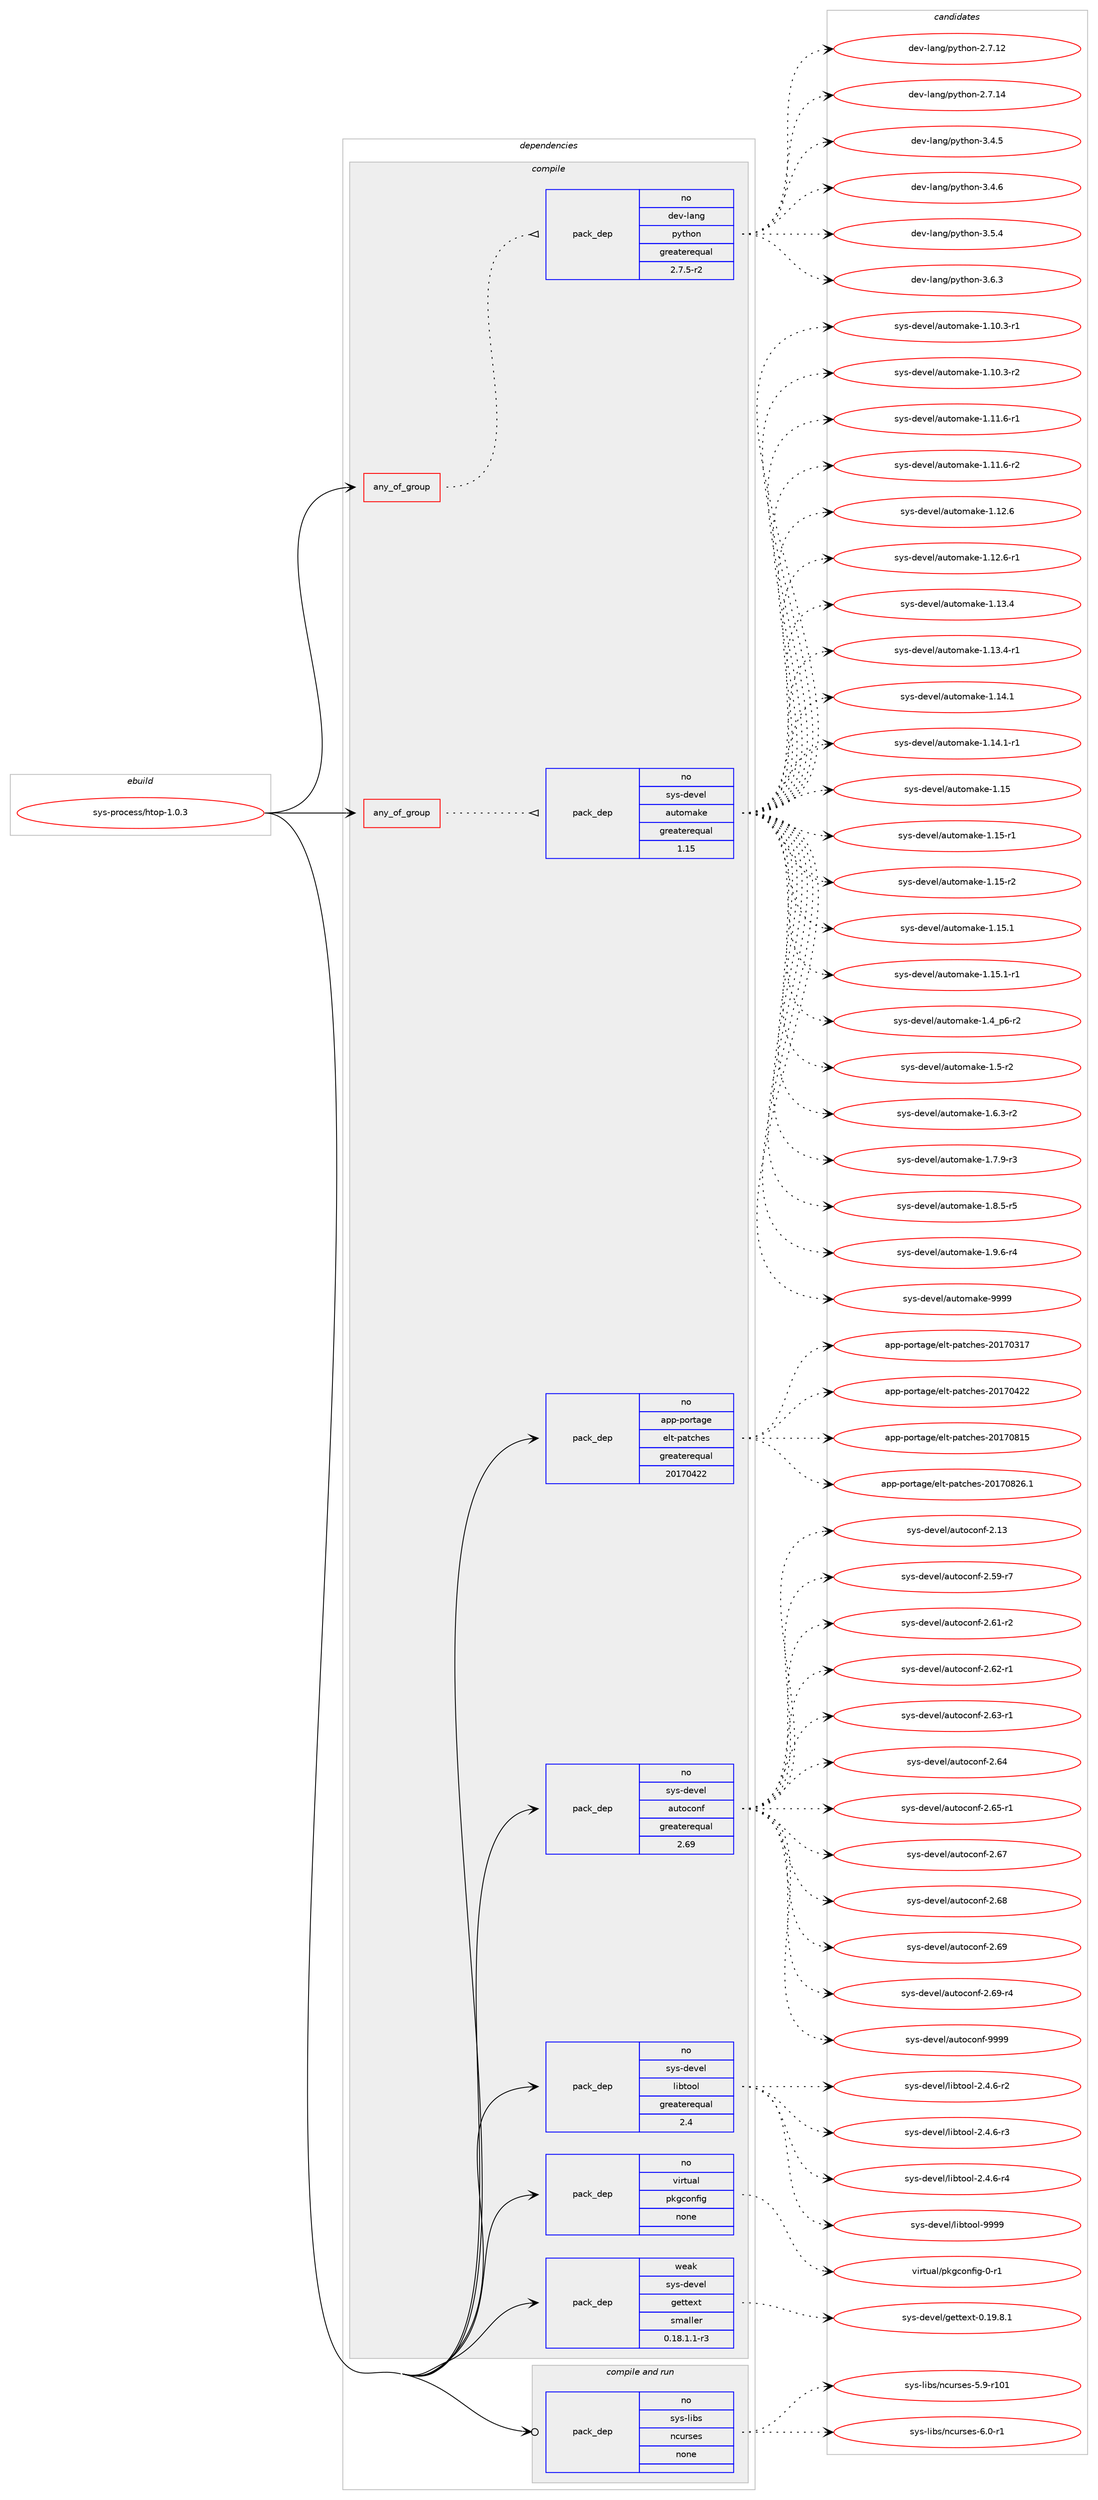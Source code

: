 digraph prolog {

# *************
# Graph options
# *************

newrank=true;
concentrate=true;
compound=true;
graph [rankdir=LR,fontname=Helvetica,fontsize=10,ranksep=1.5];#, ranksep=2.5, nodesep=0.2];
edge  [arrowhead=vee];
node  [fontname=Helvetica,fontsize=10];

# **********
# The ebuild
# **********

subgraph cluster_leftcol {
color=gray;
rank=same;
label=<<i>ebuild</i>>;
id [label="sys-process/htop-1.0.3", color=red, width=4, href="../sys-process/htop-1.0.3.svg"];
}

# ****************
# The dependencies
# ****************

subgraph cluster_midcol {
color=gray;
label=<<i>dependencies</i>>;
subgraph cluster_compile {
fillcolor="#eeeeee";
style=filled;
label=<<i>compile</i>>;
subgraph any8502 {
dependency496898 [label=<<TABLE BORDER="0" CELLBORDER="1" CELLSPACING="0" CELLPADDING="4"><TR><TD CELLPADDING="10">any_of_group</TD></TR></TABLE>>, shape=none, color=red];subgraph pack369297 {
dependency496899 [label=<<TABLE BORDER="0" CELLBORDER="1" CELLSPACING="0" CELLPADDING="4" WIDTH="220"><TR><TD ROWSPAN="6" CELLPADDING="30">pack_dep</TD></TR><TR><TD WIDTH="110">no</TD></TR><TR><TD>dev-lang</TD></TR><TR><TD>python</TD></TR><TR><TD>greaterequal</TD></TR><TR><TD>2.7.5-r2</TD></TR></TABLE>>, shape=none, color=blue];
}
dependency496898:e -> dependency496899:w [weight=20,style="dotted",arrowhead="oinv"];
}
id:e -> dependency496898:w [weight=20,style="solid",arrowhead="vee"];
subgraph any8503 {
dependency496900 [label=<<TABLE BORDER="0" CELLBORDER="1" CELLSPACING="0" CELLPADDING="4"><TR><TD CELLPADDING="10">any_of_group</TD></TR></TABLE>>, shape=none, color=red];subgraph pack369298 {
dependency496901 [label=<<TABLE BORDER="0" CELLBORDER="1" CELLSPACING="0" CELLPADDING="4" WIDTH="220"><TR><TD ROWSPAN="6" CELLPADDING="30">pack_dep</TD></TR><TR><TD WIDTH="110">no</TD></TR><TR><TD>sys-devel</TD></TR><TR><TD>automake</TD></TR><TR><TD>greaterequal</TD></TR><TR><TD>1.15</TD></TR></TABLE>>, shape=none, color=blue];
}
dependency496900:e -> dependency496901:w [weight=20,style="dotted",arrowhead="oinv"];
}
id:e -> dependency496900:w [weight=20,style="solid",arrowhead="vee"];
subgraph pack369299 {
dependency496902 [label=<<TABLE BORDER="0" CELLBORDER="1" CELLSPACING="0" CELLPADDING="4" WIDTH="220"><TR><TD ROWSPAN="6" CELLPADDING="30">pack_dep</TD></TR><TR><TD WIDTH="110">no</TD></TR><TR><TD>app-portage</TD></TR><TR><TD>elt-patches</TD></TR><TR><TD>greaterequal</TD></TR><TR><TD>20170422</TD></TR></TABLE>>, shape=none, color=blue];
}
id:e -> dependency496902:w [weight=20,style="solid",arrowhead="vee"];
subgraph pack369300 {
dependency496903 [label=<<TABLE BORDER="0" CELLBORDER="1" CELLSPACING="0" CELLPADDING="4" WIDTH="220"><TR><TD ROWSPAN="6" CELLPADDING="30">pack_dep</TD></TR><TR><TD WIDTH="110">no</TD></TR><TR><TD>sys-devel</TD></TR><TR><TD>autoconf</TD></TR><TR><TD>greaterequal</TD></TR><TR><TD>2.69</TD></TR></TABLE>>, shape=none, color=blue];
}
id:e -> dependency496903:w [weight=20,style="solid",arrowhead="vee"];
subgraph pack369301 {
dependency496904 [label=<<TABLE BORDER="0" CELLBORDER="1" CELLSPACING="0" CELLPADDING="4" WIDTH="220"><TR><TD ROWSPAN="6" CELLPADDING="30">pack_dep</TD></TR><TR><TD WIDTH="110">no</TD></TR><TR><TD>sys-devel</TD></TR><TR><TD>libtool</TD></TR><TR><TD>greaterequal</TD></TR><TR><TD>2.4</TD></TR></TABLE>>, shape=none, color=blue];
}
id:e -> dependency496904:w [weight=20,style="solid",arrowhead="vee"];
subgraph pack369302 {
dependency496905 [label=<<TABLE BORDER="0" CELLBORDER="1" CELLSPACING="0" CELLPADDING="4" WIDTH="220"><TR><TD ROWSPAN="6" CELLPADDING="30">pack_dep</TD></TR><TR><TD WIDTH="110">no</TD></TR><TR><TD>virtual</TD></TR><TR><TD>pkgconfig</TD></TR><TR><TD>none</TD></TR><TR><TD></TD></TR></TABLE>>, shape=none, color=blue];
}
id:e -> dependency496905:w [weight=20,style="solid",arrowhead="vee"];
subgraph pack369303 {
dependency496906 [label=<<TABLE BORDER="0" CELLBORDER="1" CELLSPACING="0" CELLPADDING="4" WIDTH="220"><TR><TD ROWSPAN="6" CELLPADDING="30">pack_dep</TD></TR><TR><TD WIDTH="110">weak</TD></TR><TR><TD>sys-devel</TD></TR><TR><TD>gettext</TD></TR><TR><TD>smaller</TD></TR><TR><TD>0.18.1.1-r3</TD></TR></TABLE>>, shape=none, color=blue];
}
id:e -> dependency496906:w [weight=20,style="solid",arrowhead="vee"];
}
subgraph cluster_compileandrun {
fillcolor="#eeeeee";
style=filled;
label=<<i>compile and run</i>>;
subgraph pack369304 {
dependency496907 [label=<<TABLE BORDER="0" CELLBORDER="1" CELLSPACING="0" CELLPADDING="4" WIDTH="220"><TR><TD ROWSPAN="6" CELLPADDING="30">pack_dep</TD></TR><TR><TD WIDTH="110">no</TD></TR><TR><TD>sys-libs</TD></TR><TR><TD>ncurses</TD></TR><TR><TD>none</TD></TR><TR><TD></TD></TR></TABLE>>, shape=none, color=blue];
}
id:e -> dependency496907:w [weight=20,style="solid",arrowhead="odotvee"];
}
subgraph cluster_run {
fillcolor="#eeeeee";
style=filled;
label=<<i>run</i>>;
}
}

# **************
# The candidates
# **************

subgraph cluster_choices {
rank=same;
color=gray;
label=<<i>candidates</i>>;

subgraph choice369297 {
color=black;
nodesep=1;
choice10010111845108971101034711212111610411111045504655464950 [label="dev-lang/python-2.7.12", color=red, width=4,href="../dev-lang/python-2.7.12.svg"];
choice10010111845108971101034711212111610411111045504655464952 [label="dev-lang/python-2.7.14", color=red, width=4,href="../dev-lang/python-2.7.14.svg"];
choice100101118451089711010347112121116104111110455146524653 [label="dev-lang/python-3.4.5", color=red, width=4,href="../dev-lang/python-3.4.5.svg"];
choice100101118451089711010347112121116104111110455146524654 [label="dev-lang/python-3.4.6", color=red, width=4,href="../dev-lang/python-3.4.6.svg"];
choice100101118451089711010347112121116104111110455146534652 [label="dev-lang/python-3.5.4", color=red, width=4,href="../dev-lang/python-3.5.4.svg"];
choice100101118451089711010347112121116104111110455146544651 [label="dev-lang/python-3.6.3", color=red, width=4,href="../dev-lang/python-3.6.3.svg"];
dependency496899:e -> choice10010111845108971101034711212111610411111045504655464950:w [style=dotted,weight="100"];
dependency496899:e -> choice10010111845108971101034711212111610411111045504655464952:w [style=dotted,weight="100"];
dependency496899:e -> choice100101118451089711010347112121116104111110455146524653:w [style=dotted,weight="100"];
dependency496899:e -> choice100101118451089711010347112121116104111110455146524654:w [style=dotted,weight="100"];
dependency496899:e -> choice100101118451089711010347112121116104111110455146534652:w [style=dotted,weight="100"];
dependency496899:e -> choice100101118451089711010347112121116104111110455146544651:w [style=dotted,weight="100"];
}
subgraph choice369298 {
color=black;
nodesep=1;
choice11512111545100101118101108479711711611110997107101454946494846514511449 [label="sys-devel/automake-1.10.3-r1", color=red, width=4,href="../sys-devel/automake-1.10.3-r1.svg"];
choice11512111545100101118101108479711711611110997107101454946494846514511450 [label="sys-devel/automake-1.10.3-r2", color=red, width=4,href="../sys-devel/automake-1.10.3-r2.svg"];
choice11512111545100101118101108479711711611110997107101454946494946544511449 [label="sys-devel/automake-1.11.6-r1", color=red, width=4,href="../sys-devel/automake-1.11.6-r1.svg"];
choice11512111545100101118101108479711711611110997107101454946494946544511450 [label="sys-devel/automake-1.11.6-r2", color=red, width=4,href="../sys-devel/automake-1.11.6-r2.svg"];
choice1151211154510010111810110847971171161111099710710145494649504654 [label="sys-devel/automake-1.12.6", color=red, width=4,href="../sys-devel/automake-1.12.6.svg"];
choice11512111545100101118101108479711711611110997107101454946495046544511449 [label="sys-devel/automake-1.12.6-r1", color=red, width=4,href="../sys-devel/automake-1.12.6-r1.svg"];
choice1151211154510010111810110847971171161111099710710145494649514652 [label="sys-devel/automake-1.13.4", color=red, width=4,href="../sys-devel/automake-1.13.4.svg"];
choice11512111545100101118101108479711711611110997107101454946495146524511449 [label="sys-devel/automake-1.13.4-r1", color=red, width=4,href="../sys-devel/automake-1.13.4-r1.svg"];
choice1151211154510010111810110847971171161111099710710145494649524649 [label="sys-devel/automake-1.14.1", color=red, width=4,href="../sys-devel/automake-1.14.1.svg"];
choice11512111545100101118101108479711711611110997107101454946495246494511449 [label="sys-devel/automake-1.14.1-r1", color=red, width=4,href="../sys-devel/automake-1.14.1-r1.svg"];
choice115121115451001011181011084797117116111109971071014549464953 [label="sys-devel/automake-1.15", color=red, width=4,href="../sys-devel/automake-1.15.svg"];
choice1151211154510010111810110847971171161111099710710145494649534511449 [label="sys-devel/automake-1.15-r1", color=red, width=4,href="../sys-devel/automake-1.15-r1.svg"];
choice1151211154510010111810110847971171161111099710710145494649534511450 [label="sys-devel/automake-1.15-r2", color=red, width=4,href="../sys-devel/automake-1.15-r2.svg"];
choice1151211154510010111810110847971171161111099710710145494649534649 [label="sys-devel/automake-1.15.1", color=red, width=4,href="../sys-devel/automake-1.15.1.svg"];
choice11512111545100101118101108479711711611110997107101454946495346494511449 [label="sys-devel/automake-1.15.1-r1", color=red, width=4,href="../sys-devel/automake-1.15.1-r1.svg"];
choice115121115451001011181011084797117116111109971071014549465295112544511450 [label="sys-devel/automake-1.4_p6-r2", color=red, width=4,href="../sys-devel/automake-1.4_p6-r2.svg"];
choice11512111545100101118101108479711711611110997107101454946534511450 [label="sys-devel/automake-1.5-r2", color=red, width=4,href="../sys-devel/automake-1.5-r2.svg"];
choice115121115451001011181011084797117116111109971071014549465446514511450 [label="sys-devel/automake-1.6.3-r2", color=red, width=4,href="../sys-devel/automake-1.6.3-r2.svg"];
choice115121115451001011181011084797117116111109971071014549465546574511451 [label="sys-devel/automake-1.7.9-r3", color=red, width=4,href="../sys-devel/automake-1.7.9-r3.svg"];
choice115121115451001011181011084797117116111109971071014549465646534511453 [label="sys-devel/automake-1.8.5-r5", color=red, width=4,href="../sys-devel/automake-1.8.5-r5.svg"];
choice115121115451001011181011084797117116111109971071014549465746544511452 [label="sys-devel/automake-1.9.6-r4", color=red, width=4,href="../sys-devel/automake-1.9.6-r4.svg"];
choice115121115451001011181011084797117116111109971071014557575757 [label="sys-devel/automake-9999", color=red, width=4,href="../sys-devel/automake-9999.svg"];
dependency496901:e -> choice11512111545100101118101108479711711611110997107101454946494846514511449:w [style=dotted,weight="100"];
dependency496901:e -> choice11512111545100101118101108479711711611110997107101454946494846514511450:w [style=dotted,weight="100"];
dependency496901:e -> choice11512111545100101118101108479711711611110997107101454946494946544511449:w [style=dotted,weight="100"];
dependency496901:e -> choice11512111545100101118101108479711711611110997107101454946494946544511450:w [style=dotted,weight="100"];
dependency496901:e -> choice1151211154510010111810110847971171161111099710710145494649504654:w [style=dotted,weight="100"];
dependency496901:e -> choice11512111545100101118101108479711711611110997107101454946495046544511449:w [style=dotted,weight="100"];
dependency496901:e -> choice1151211154510010111810110847971171161111099710710145494649514652:w [style=dotted,weight="100"];
dependency496901:e -> choice11512111545100101118101108479711711611110997107101454946495146524511449:w [style=dotted,weight="100"];
dependency496901:e -> choice1151211154510010111810110847971171161111099710710145494649524649:w [style=dotted,weight="100"];
dependency496901:e -> choice11512111545100101118101108479711711611110997107101454946495246494511449:w [style=dotted,weight="100"];
dependency496901:e -> choice115121115451001011181011084797117116111109971071014549464953:w [style=dotted,weight="100"];
dependency496901:e -> choice1151211154510010111810110847971171161111099710710145494649534511449:w [style=dotted,weight="100"];
dependency496901:e -> choice1151211154510010111810110847971171161111099710710145494649534511450:w [style=dotted,weight="100"];
dependency496901:e -> choice1151211154510010111810110847971171161111099710710145494649534649:w [style=dotted,weight="100"];
dependency496901:e -> choice11512111545100101118101108479711711611110997107101454946495346494511449:w [style=dotted,weight="100"];
dependency496901:e -> choice115121115451001011181011084797117116111109971071014549465295112544511450:w [style=dotted,weight="100"];
dependency496901:e -> choice11512111545100101118101108479711711611110997107101454946534511450:w [style=dotted,weight="100"];
dependency496901:e -> choice115121115451001011181011084797117116111109971071014549465446514511450:w [style=dotted,weight="100"];
dependency496901:e -> choice115121115451001011181011084797117116111109971071014549465546574511451:w [style=dotted,weight="100"];
dependency496901:e -> choice115121115451001011181011084797117116111109971071014549465646534511453:w [style=dotted,weight="100"];
dependency496901:e -> choice115121115451001011181011084797117116111109971071014549465746544511452:w [style=dotted,weight="100"];
dependency496901:e -> choice115121115451001011181011084797117116111109971071014557575757:w [style=dotted,weight="100"];
}
subgraph choice369299 {
color=black;
nodesep=1;
choice97112112451121111141169710310147101108116451129711699104101115455048495548514955 [label="app-portage/elt-patches-20170317", color=red, width=4,href="../app-portage/elt-patches-20170317.svg"];
choice97112112451121111141169710310147101108116451129711699104101115455048495548525050 [label="app-portage/elt-patches-20170422", color=red, width=4,href="../app-portage/elt-patches-20170422.svg"];
choice97112112451121111141169710310147101108116451129711699104101115455048495548564953 [label="app-portage/elt-patches-20170815", color=red, width=4,href="../app-portage/elt-patches-20170815.svg"];
choice971121124511211111411697103101471011081164511297116991041011154550484955485650544649 [label="app-portage/elt-patches-20170826.1", color=red, width=4,href="../app-portage/elt-patches-20170826.1.svg"];
dependency496902:e -> choice97112112451121111141169710310147101108116451129711699104101115455048495548514955:w [style=dotted,weight="100"];
dependency496902:e -> choice97112112451121111141169710310147101108116451129711699104101115455048495548525050:w [style=dotted,weight="100"];
dependency496902:e -> choice97112112451121111141169710310147101108116451129711699104101115455048495548564953:w [style=dotted,weight="100"];
dependency496902:e -> choice971121124511211111411697103101471011081164511297116991041011154550484955485650544649:w [style=dotted,weight="100"];
}
subgraph choice369300 {
color=black;
nodesep=1;
choice115121115451001011181011084797117116111991111101024550464951 [label="sys-devel/autoconf-2.13", color=red, width=4,href="../sys-devel/autoconf-2.13.svg"];
choice1151211154510010111810110847971171161119911111010245504653574511455 [label="sys-devel/autoconf-2.59-r7", color=red, width=4,href="../sys-devel/autoconf-2.59-r7.svg"];
choice1151211154510010111810110847971171161119911111010245504654494511450 [label="sys-devel/autoconf-2.61-r2", color=red, width=4,href="../sys-devel/autoconf-2.61-r2.svg"];
choice1151211154510010111810110847971171161119911111010245504654504511449 [label="sys-devel/autoconf-2.62-r1", color=red, width=4,href="../sys-devel/autoconf-2.62-r1.svg"];
choice1151211154510010111810110847971171161119911111010245504654514511449 [label="sys-devel/autoconf-2.63-r1", color=red, width=4,href="../sys-devel/autoconf-2.63-r1.svg"];
choice115121115451001011181011084797117116111991111101024550465452 [label="sys-devel/autoconf-2.64", color=red, width=4,href="../sys-devel/autoconf-2.64.svg"];
choice1151211154510010111810110847971171161119911111010245504654534511449 [label="sys-devel/autoconf-2.65-r1", color=red, width=4,href="../sys-devel/autoconf-2.65-r1.svg"];
choice115121115451001011181011084797117116111991111101024550465455 [label="sys-devel/autoconf-2.67", color=red, width=4,href="../sys-devel/autoconf-2.67.svg"];
choice115121115451001011181011084797117116111991111101024550465456 [label="sys-devel/autoconf-2.68", color=red, width=4,href="../sys-devel/autoconf-2.68.svg"];
choice115121115451001011181011084797117116111991111101024550465457 [label="sys-devel/autoconf-2.69", color=red, width=4,href="../sys-devel/autoconf-2.69.svg"];
choice1151211154510010111810110847971171161119911111010245504654574511452 [label="sys-devel/autoconf-2.69-r4", color=red, width=4,href="../sys-devel/autoconf-2.69-r4.svg"];
choice115121115451001011181011084797117116111991111101024557575757 [label="sys-devel/autoconf-9999", color=red, width=4,href="../sys-devel/autoconf-9999.svg"];
dependency496903:e -> choice115121115451001011181011084797117116111991111101024550464951:w [style=dotted,weight="100"];
dependency496903:e -> choice1151211154510010111810110847971171161119911111010245504653574511455:w [style=dotted,weight="100"];
dependency496903:e -> choice1151211154510010111810110847971171161119911111010245504654494511450:w [style=dotted,weight="100"];
dependency496903:e -> choice1151211154510010111810110847971171161119911111010245504654504511449:w [style=dotted,weight="100"];
dependency496903:e -> choice1151211154510010111810110847971171161119911111010245504654514511449:w [style=dotted,weight="100"];
dependency496903:e -> choice115121115451001011181011084797117116111991111101024550465452:w [style=dotted,weight="100"];
dependency496903:e -> choice1151211154510010111810110847971171161119911111010245504654534511449:w [style=dotted,weight="100"];
dependency496903:e -> choice115121115451001011181011084797117116111991111101024550465455:w [style=dotted,weight="100"];
dependency496903:e -> choice115121115451001011181011084797117116111991111101024550465456:w [style=dotted,weight="100"];
dependency496903:e -> choice115121115451001011181011084797117116111991111101024550465457:w [style=dotted,weight="100"];
dependency496903:e -> choice1151211154510010111810110847971171161119911111010245504654574511452:w [style=dotted,weight="100"];
dependency496903:e -> choice115121115451001011181011084797117116111991111101024557575757:w [style=dotted,weight="100"];
}
subgraph choice369301 {
color=black;
nodesep=1;
choice1151211154510010111810110847108105981161111111084550465246544511450 [label="sys-devel/libtool-2.4.6-r2", color=red, width=4,href="../sys-devel/libtool-2.4.6-r2.svg"];
choice1151211154510010111810110847108105981161111111084550465246544511451 [label="sys-devel/libtool-2.4.6-r3", color=red, width=4,href="../sys-devel/libtool-2.4.6-r3.svg"];
choice1151211154510010111810110847108105981161111111084550465246544511452 [label="sys-devel/libtool-2.4.6-r4", color=red, width=4,href="../sys-devel/libtool-2.4.6-r4.svg"];
choice1151211154510010111810110847108105981161111111084557575757 [label="sys-devel/libtool-9999", color=red, width=4,href="../sys-devel/libtool-9999.svg"];
dependency496904:e -> choice1151211154510010111810110847108105981161111111084550465246544511450:w [style=dotted,weight="100"];
dependency496904:e -> choice1151211154510010111810110847108105981161111111084550465246544511451:w [style=dotted,weight="100"];
dependency496904:e -> choice1151211154510010111810110847108105981161111111084550465246544511452:w [style=dotted,weight="100"];
dependency496904:e -> choice1151211154510010111810110847108105981161111111084557575757:w [style=dotted,weight="100"];
}
subgraph choice369302 {
color=black;
nodesep=1;
choice11810511411611797108471121071039911111010210510345484511449 [label="virtual/pkgconfig-0-r1", color=red, width=4,href="../virtual/pkgconfig-0-r1.svg"];
dependency496905:e -> choice11810511411611797108471121071039911111010210510345484511449:w [style=dotted,weight="100"];
}
subgraph choice369303 {
color=black;
nodesep=1;
choice1151211154510010111810110847103101116116101120116454846495746564649 [label="sys-devel/gettext-0.19.8.1", color=red, width=4,href="../sys-devel/gettext-0.19.8.1.svg"];
dependency496906:e -> choice1151211154510010111810110847103101116116101120116454846495746564649:w [style=dotted,weight="100"];
}
subgraph choice369304 {
color=black;
nodesep=1;
choice115121115451081059811547110991171141151011154553465745114494849 [label="sys-libs/ncurses-5.9-r101", color=red, width=4,href="../sys-libs/ncurses-5.9-r101.svg"];
choice11512111545108105981154711099117114115101115455446484511449 [label="sys-libs/ncurses-6.0-r1", color=red, width=4,href="../sys-libs/ncurses-6.0-r1.svg"];
dependency496907:e -> choice115121115451081059811547110991171141151011154553465745114494849:w [style=dotted,weight="100"];
dependency496907:e -> choice11512111545108105981154711099117114115101115455446484511449:w [style=dotted,weight="100"];
}
}

}
